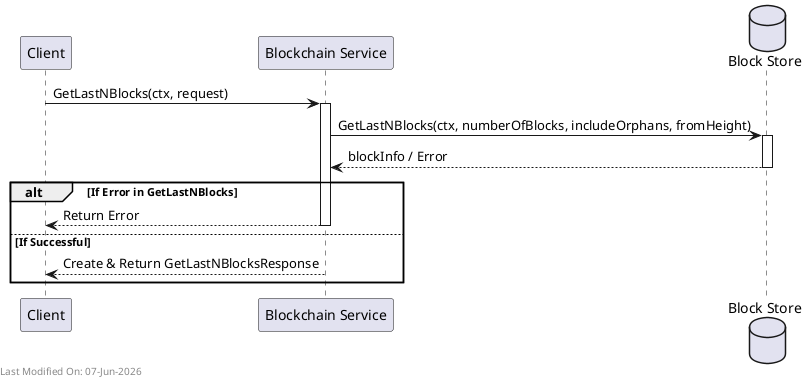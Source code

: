
@startuml
participant "Client" as Client
participant "Blockchain Service" as Service
database "Block Store" as Store

Client -> Service: GetLastNBlocks(ctx, request)
activate Service

Service -> Store: GetLastNBlocks(ctx, numberOfBlocks, includeOrphans, fromHeight)
activate Store
Store --> Service: blockInfo / Error
deactivate Store

alt If Error in GetLastNBlocks
    Service --> Client: Return Error
    deactivate Service
else If Successful
    Service --> Client: Create & Return GetLastNBlocksResponse
end

deactivate Service

left footer Last Modified On: %date("dd-MMM-yyyy")

@enduml
